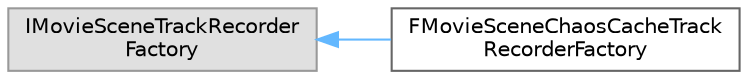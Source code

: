 digraph "Graphical Class Hierarchy"
{
 // INTERACTIVE_SVG=YES
 // LATEX_PDF_SIZE
  bgcolor="transparent";
  edge [fontname=Helvetica,fontsize=10,labelfontname=Helvetica,labelfontsize=10];
  node [fontname=Helvetica,fontsize=10,shape=box,height=0.2,width=0.4];
  rankdir="LR";
  Node0 [id="Node000000",label="IMovieSceneTrackRecorder\lFactory",height=0.2,width=0.4,color="grey60", fillcolor="#E0E0E0", style="filled",tooltip=" "];
  Node0 -> Node1 [id="edge5511_Node000000_Node000001",dir="back",color="steelblue1",style="solid",tooltip=" "];
  Node1 [id="Node000001",label="FMovieSceneChaosCacheTrack\lRecorderFactory",height=0.2,width=0.4,color="grey40", fillcolor="white", style="filled",URL="$df/d5f/classFMovieSceneChaosCacheTrackRecorderFactory.html",tooltip=" "];
}
